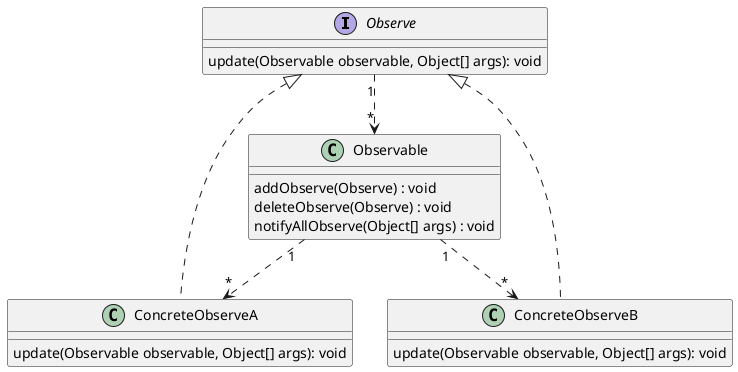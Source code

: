 @startuml

interface Observe{
    update(Observable observable, Object[] args): void
}

class ConcreteObserveA implements Observe{
    update(Observable observable, Object[] args): void
}
class ConcreteObserveB implements Observe{
    update(Observable observable, Object[] args): void
}

class Observable{
    addObserve(Observe) : void
    deleteObserve(Observe) : void
    notifyAllObserve(Object[] args) : void
}

Observable "1"..>"*" ConcreteObserveA
Observable "1"..>"*" ConcreteObserveB
Observe "1"..>"*" Observable

@enduml